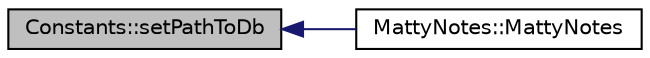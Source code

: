 digraph "Constants::setPathToDb"
{
  edge [fontname="Helvetica",fontsize="10",labelfontname="Helvetica",labelfontsize="10"];
  node [fontname="Helvetica",fontsize="10",shape=record];
  rankdir="LR";
  Node5 [label="Constants::setPathToDb",height=0.2,width=0.4,color="black", fillcolor="grey75", style="filled", fontcolor="black"];
  Node5 -> Node6 [dir="back",color="midnightblue",fontsize="10",style="solid",fontname="Helvetica"];
  Node6 [label="MattyNotes::MattyNotes",height=0.2,width=0.4,color="black", fillcolor="white", style="filled",URL="$classMattyNotes.html#aa81db851f82183700abb0b7cd1ba2299"];
}
